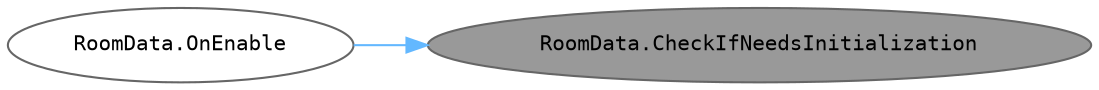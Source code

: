 digraph "RoomData.CheckIfNeedsInitialization"
{
 // INTERACTIVE_SVG=YES
 // LATEX_PDF_SIZE
  bgcolor="transparent";
  edge [fontname=Helvetica,fontsize=10,labelfontname=Helvetica,labelfontsize=10];
  node [fontname=Helvetica,fontsize=10,fontname=Consolas fontsize=10 style=filled height=0.2 width=0.4 margin=0.1];
  rankdir="RL";
  Node1 [id="Node000001",label="RoomData.CheckIfNeedsInitialization",height=0.2,width=0.4,color="gray40", fillcolor="grey60", style="filled", fontcolor="black",tooltip="데이터 초기화가 필요한지 판단하는 메서드입니다. 파생 클래스에서 구현합니다."];
  Node1 -> Node2 [id="edge1_Node000001_Node000002",dir="back",color="steelblue1",style="solid",tooltip=" "];
  Node2 [id="Node000002",label="RoomData.OnEnable",height=0.2,width=0.4,color="grey40", fillcolor="white", style="filled",URL="$class_room_data.html#a48f8bc97c39c03ec0df2f167177ec7dd",tooltip="ScriptableObject가 활성화될 때 호출되며, 필요한 경우 기본 데이터를 초기화합니다."];
}
